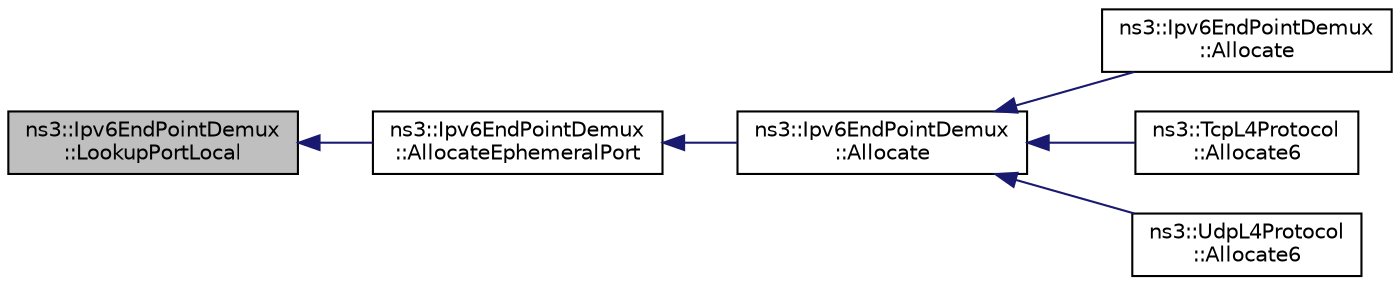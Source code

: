 digraph "ns3::Ipv6EndPointDemux::LookupPortLocal"
{
  edge [fontname="Helvetica",fontsize="10",labelfontname="Helvetica",labelfontsize="10"];
  node [fontname="Helvetica",fontsize="10",shape=record];
  rankdir="LR";
  Node1 [label="ns3::Ipv6EndPointDemux\l::LookupPortLocal",height=0.2,width=0.4,color="black", fillcolor="grey75", style="filled", fontcolor="black"];
  Node1 -> Node2 [dir="back",color="midnightblue",fontsize="10",style="solid"];
  Node2 [label="ns3::Ipv6EndPointDemux\l::AllocateEphemeralPort",height=0.2,width=0.4,color="black", fillcolor="white", style="filled",URL="$d8/da4/classns3_1_1Ipv6EndPointDemux.html#ab90aedc09152333c086615a8897568c8",tooltip="Allocate a ephemeral port. "];
  Node2 -> Node3 [dir="back",color="midnightblue",fontsize="10",style="solid"];
  Node3 [label="ns3::Ipv6EndPointDemux\l::Allocate",height=0.2,width=0.4,color="black", fillcolor="white", style="filled",URL="$d8/da4/classns3_1_1Ipv6EndPointDemux.html#a586cf13b626d18745734faf36ecdd158",tooltip="Allocate a Ipv6EndPoint. "];
  Node3 -> Node4 [dir="back",color="midnightblue",fontsize="10",style="solid"];
  Node4 [label="ns3::Ipv6EndPointDemux\l::Allocate",height=0.2,width=0.4,color="black", fillcolor="white", style="filled",URL="$d8/da4/classns3_1_1Ipv6EndPointDemux.html#ab17c1b5847287c9ae042fa46c70bafc3",tooltip="Allocate a Ipv6EndPoint. "];
  Node3 -> Node5 [dir="back",color="midnightblue",fontsize="10",style="solid"];
  Node5 [label="ns3::TcpL4Protocol\l::Allocate6",height=0.2,width=0.4,color="black", fillcolor="white", style="filled",URL="$df/dc9/classns3_1_1TcpL4Protocol.html#ad893d914b5fa45d29bd5a66ab29e9b9b",tooltip="Allocate an IPv6 Endpoint. "];
  Node3 -> Node6 [dir="back",color="midnightblue",fontsize="10",style="solid"];
  Node6 [label="ns3::UdpL4Protocol\l::Allocate6",height=0.2,width=0.4,color="black", fillcolor="white", style="filled",URL="$d0/d31/classns3_1_1UdpL4Protocol.html#ac24dba915979036a3ece31a6f7678cb8",tooltip="Allocate an IPv6 Endpoint. "];
}
